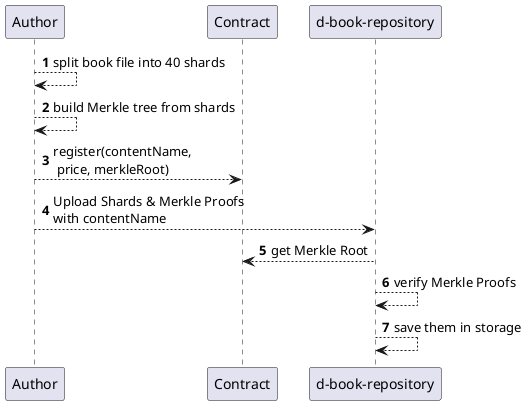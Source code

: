 @startuml
'https://plantuml.com/sequence-diagram

autonumber
Author --> Author: split book file into 40 shards
Author --> Author: build Merkle tree from shards
Author --> Contract: register(contentName,\n price, merkleRoot)
Author --> "d-book-repository": Upload Shards & Merkle Proofs\nwith contentName
"d-book-repository" --> Contract: get Merkle Root
"d-book-repository" --> "d-book-repository": verify Merkle Proofs
"d-book-repository" --> "d-book-repository": save them in storage
@enduml